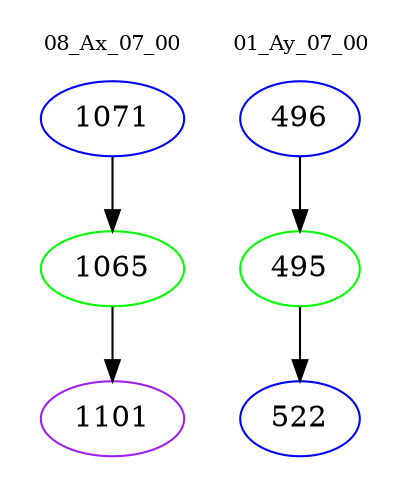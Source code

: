 digraph{
subgraph cluster_0 {
color = white
label = "08_Ax_07_00";
fontsize=10;
T0_1071 [label="1071", color="blue"]
T0_1071 -> T0_1065 [color="black"]
T0_1065 [label="1065", color="green"]
T0_1065 -> T0_1101 [color="black"]
T0_1101 [label="1101", color="purple"]
}
subgraph cluster_1 {
color = white
label = "01_Ay_07_00";
fontsize=10;
T1_496 [label="496", color="blue"]
T1_496 -> T1_495 [color="black"]
T1_495 [label="495", color="green"]
T1_495 -> T1_522 [color="black"]
T1_522 [label="522", color="blue"]
}
}
